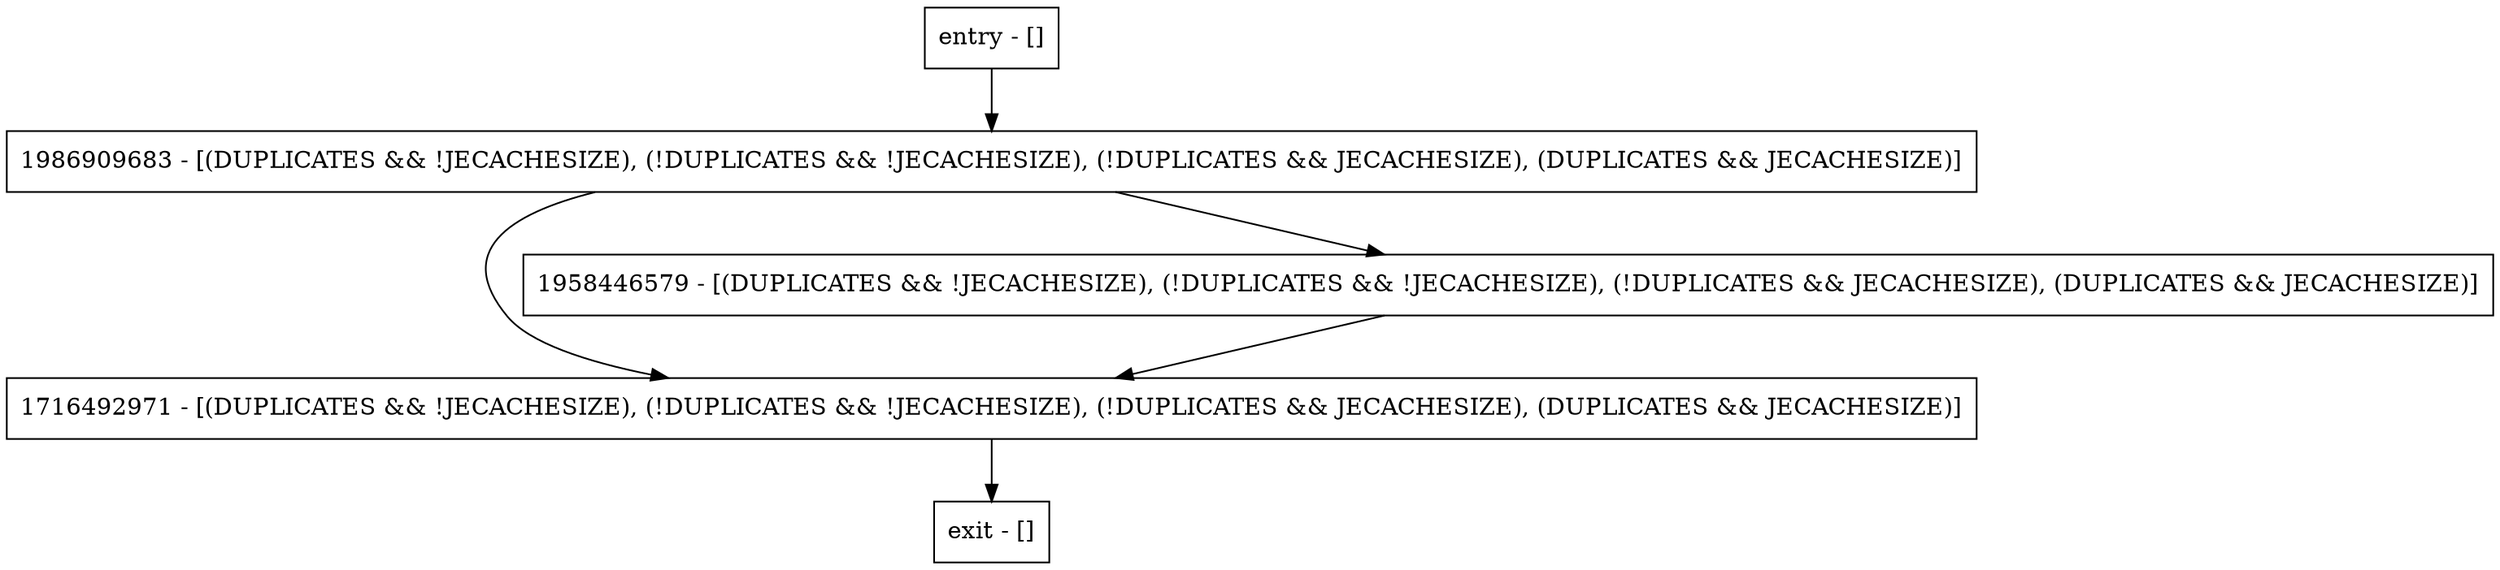 digraph <init> {
node [shape=record];
entry [label="entry - []"];
exit [label="exit - []"];
1716492971 [label="1716492971 - [(DUPLICATES && !JECACHESIZE), (!DUPLICATES && !JECACHESIZE), (!DUPLICATES && JECACHESIZE), (DUPLICATES && JECACHESIZE)]"];
1986909683 [label="1986909683 - [(DUPLICATES && !JECACHESIZE), (!DUPLICATES && !JECACHESIZE), (!DUPLICATES && JECACHESIZE), (DUPLICATES && JECACHESIZE)]"];
1958446579 [label="1958446579 - [(DUPLICATES && !JECACHESIZE), (!DUPLICATES && !JECACHESIZE), (!DUPLICATES && JECACHESIZE), (DUPLICATES && JECACHESIZE)]"];
entry;
exit;
entry -> 1986909683;
1716492971 -> exit;
1986909683 -> 1716492971;
1986909683 -> 1958446579;
1958446579 -> 1716492971;
}
